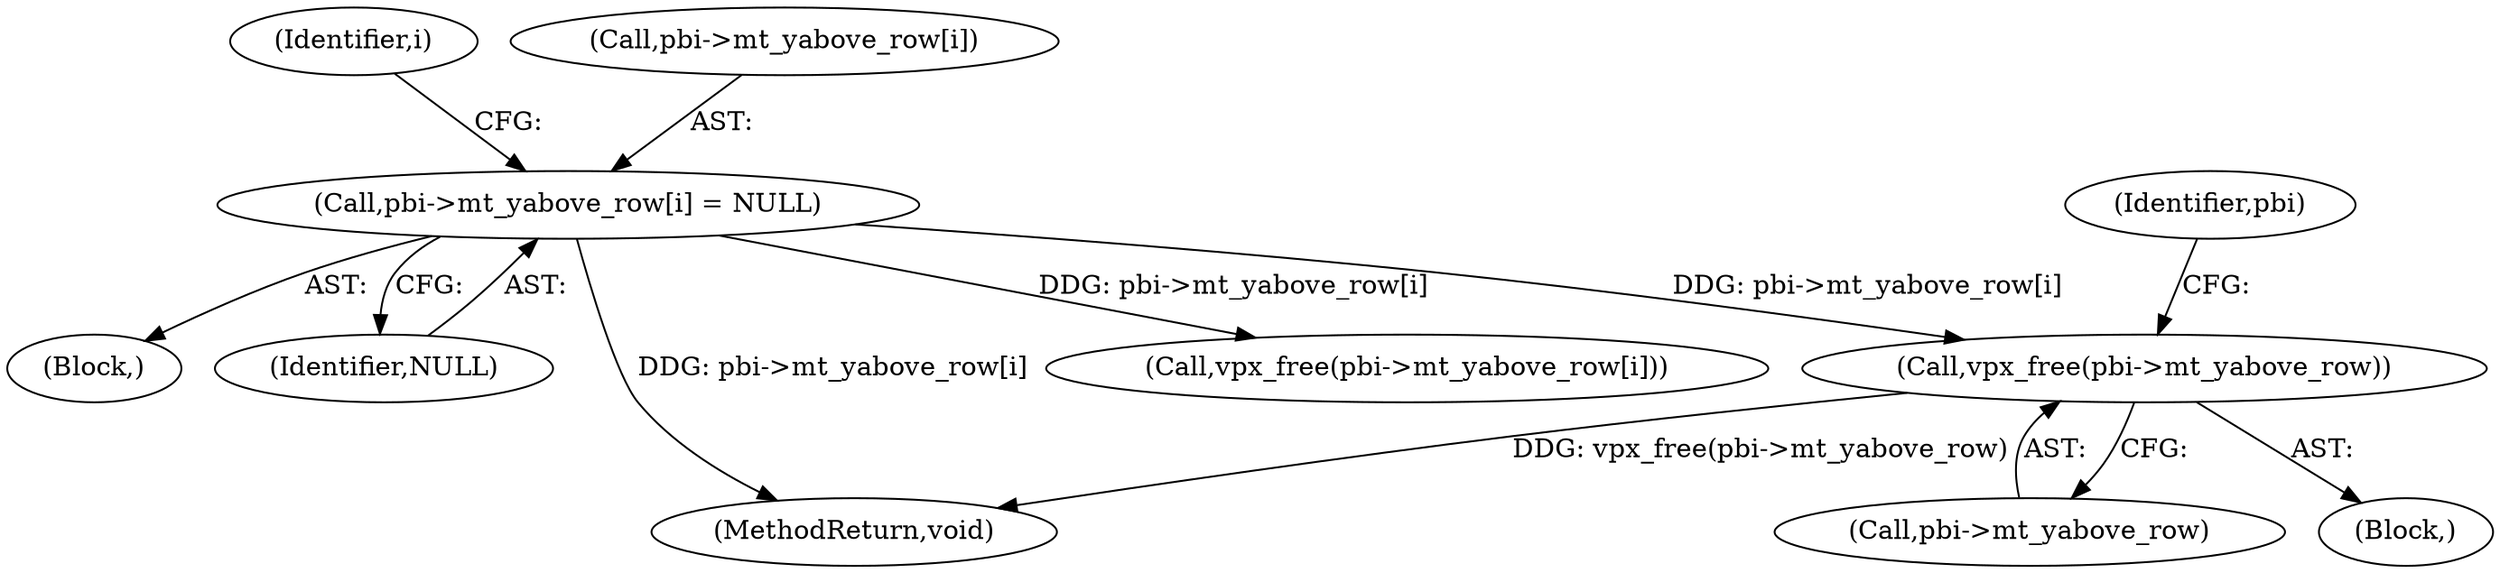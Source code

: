 digraph "1_Android_6886e8e0a9db2dbad723dc37a548233e004b33bc_3@API" {
"1000149" [label="(Call,vpx_free(pbi->mt_yabove_row))"];
"1000142" [label="(Call,pbi->mt_yabove_row[i] = NULL)"];
"1000135" [label="(Block,)"];
"1000148" [label="(Identifier,NULL)"];
"1000134" [label="(Identifier,i)"];
"1000149" [label="(Call,vpx_free(pbi->mt_yabove_row))"];
"1000150" [label="(Call,pbi->mt_yabove_row)"];
"1000142" [label="(Call,pbi->mt_yabove_row[i] = NULL)"];
"1000143" [label="(Call,pbi->mt_yabove_row[i])"];
"1000343" [label="(MethodReturn,void)"];
"1000125" [label="(Block,)"];
"1000155" [label="(Identifier,pbi)"];
"1000136" [label="(Call,vpx_free(pbi->mt_yabove_row[i]))"];
"1000149" -> "1000125"  [label="AST: "];
"1000149" -> "1000150"  [label="CFG: "];
"1000150" -> "1000149"  [label="AST: "];
"1000155" -> "1000149"  [label="CFG: "];
"1000149" -> "1000343"  [label="DDG: vpx_free(pbi->mt_yabove_row)"];
"1000142" -> "1000149"  [label="DDG: pbi->mt_yabove_row[i]"];
"1000142" -> "1000135"  [label="AST: "];
"1000142" -> "1000148"  [label="CFG: "];
"1000143" -> "1000142"  [label="AST: "];
"1000148" -> "1000142"  [label="AST: "];
"1000134" -> "1000142"  [label="CFG: "];
"1000142" -> "1000343"  [label="DDG: pbi->mt_yabove_row[i]"];
"1000142" -> "1000136"  [label="DDG: pbi->mt_yabove_row[i]"];
}

